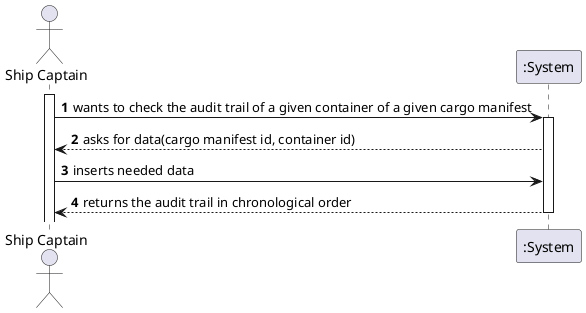 @startuml
'https://plantuml.com/sequence-diagram

autonumber
actor "Ship Captain" as SC

activate SC
SC-> ":System" : wants to check the audit trail of a given container of a given cargo manifest
activate ":System"
":System" --> SC : asks for data(cargo manifest id, container id)
SC-> ":System" : inserts needed data
":System" --> SC : returns the audit trail in chronological order

deactivate ":System"

@enduml